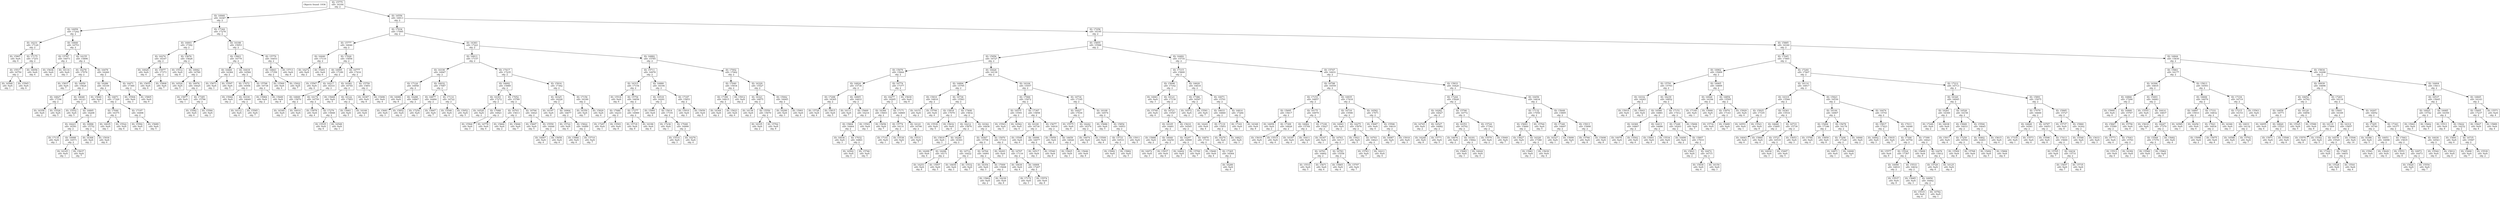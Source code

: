digraph {
rankdir="TB"
node [shape=box]
stats [label="Objects found: 1936"]
15775 [ label = "ID: 15775\n sID: 16164\n obj: 2"]
16940 [ label = "ID: 16940\n sID: 16367\n obj: 2"]
16959 [ label = "ID: 16959\n sID: 17242\n obj: 2"]
16231 [ label = "ID: 16231\n sID: 17129\n obj: 2"]
15907 [ label = "ID: 15907\n sID: NaN\n obj: 6"]
17175 [ label = "ID: 17175\n sID: 17251\n obj: 2"]
15517 [ label = "ID: 15517\n sID: 16750\n obj: 2"]
16568 [ label = "ID: 16568\n sID: NaN\n obj: 1"]
15565 [ label = "ID: 15565\n sID: NaN\n obj: 6"]
16056 [ label = "ID: 16056\n sID: NaN\n obj: 4"]
16840 [ label = "ID: 16840\n sID: 16753\n obj: 2"]
15787 [ label = "ID: 15787\n sID: 16073\n obj: 2"]
15636 [ label = "ID: 15636\n sID: NaN\n obj: 4"]
16116 [ label = "ID: 16116\n sID: NaN\n obj: 3"]
16155 [ label = "ID: 16155\n sID: 15896\n obj: 2"]
16278 [ label = "ID: 16278\n sID: 17076\n obj: 2"]
15837 [ label = "ID: 15837\n sID: NaN\n obj: 7"]
16050 [ label = "ID: 16050\n sID: 15624\n obj: 2"]
16827 [ label = "ID: 16827\n sID: 17194\n obj: 2"]
16358 [ label = "ID: 16358\n sID: NaN\n obj: 2"]
15526 [ label = "ID: 15526\n sID: NaN\n obj: 5"]
16648 [ label = "ID: 16648\n sID: 16123\n obj: 2"]
15552 [ label = "ID: 15552\n sID: NaN\n obj: 5"]
16895 [ label = "ID: 16895\n sID: 16208\n obj: 2"]
16223 [ label = "ID: 16223\n sID: 16391\n obj: 2"]
17135 [ label = "ID: 17135\n sID: NaN\n obj: 1"]
16998 [ label = "ID: 16998\n sID: 16571\n obj: 2"]
16145 [ label = "ID: 16145\n sID: NaN\n obj: 1"]
15637 [ label = "ID: 15637\n sID: NaN\n obj: 7"]
16996 [ label = "ID: 16996\n sID: 15752\n obj: 2"]
16368 [ label = "ID: 16368\n sID: NaN\n obj: 3"]
15930 [ label = "ID: 15930\n sID: NaN\n obj: 6"]
16478 [ label = "ID: 16478\n sID: 16260\n obj: 2"]
16286 [ label = "ID: 16286\n sID: 16339\n obj: 2"]
15840 [ label = "ID: 15840\n sID: NaN\n obj: 5"]
16671 [ label = "ID: 16671\n sID: 17329\n obj: 2"]
17046 [ label = "ID: 17046\n sID: 16375\n obj: 2"]
16035 [ label = "ID: 16035\n sID: NaN\n obj: 1"]
15522 [ label = "ID: 15522\n sID: NaN\n obj: 6"]
17197 [ label = "ID: 17197\n sID: 16498\n obj: 2"]
15592 [ label = "ID: 15592\n sID: NaN\n obj: 4"]
15689 [ label = "ID: 15689\n sID: NaN\n obj: 5"]
16471 [ label = "ID: 16471\n sID: 17360\n obj: 2"]
15504 [ label = "ID: 15504\n sID: NaN\n obj: 3"]
15805 [ label = "ID: 15805\n sID: NaN\n obj: 9"]
17344 [ label = "ID: 17344\n sID: 17278\n obj: 2"]
16003 [ label = "ID: 16003\n sID: 17392\n obj: 2"]
16274 [ label = "ID: 16274\n sID: 16167\n obj: 2"]
16029 [ label = "ID: 16029\n sID: NaN\n obj: 4"]
15977 [ label = "ID: 15977\n sID: 17373\n obj: 2"]
15655 [ label = "ID: 15655\n sID: NaN\n obj: 6"]
15808 [ label = "ID: 15808\n sID: NaN\n obj: 7"]
15676 [ label = "ID: 15676\n sID: 15628\n obj: 2"]
15512 [ label = "ID: 15512\n sID: NaN\n obj: 8"]
16942 [ label = "ID: 16942\n sID: 16760\n obj: 2"]
16524 [ label = "ID: 16524\n sID: NaN\n obj: 5"]
16976 [ label = "ID: 16976\n sID: 16025\n obj: 2"]
15877 [ label = "ID: 15877\n sID: NaN\n obj: 1"]
17385 [ label = "ID: 17385\n sID: 15796\n obj: 2"]
15582 [ label = "ID: 15582\n sID: NaN\n obj: 6"]
15584 [ label = "ID: 15584\n sID: NaN\n obj: 3"]
16188 [ label = "ID: 16188\n sID: 15953\n obj: 2"]
15803 [ label = "ID: 15803\n sID: 16779\n obj: 2"]
16460 [ label = "ID: 16460\n sID: 16384\n obj: 2"]
15673 [ label = "ID: 15673\n sID: NaN\n obj: 3"]
15597 [ label = "ID: 15597\n sID: NaN\n obj: 5"]
16418 [ label = "ID: 16418\n sID: 16584\n obj: 2"]
17072 [ label = "ID: 17072\n sID: 16594\n obj: 2"]
15944 [ label = "ID: 15944\n sID: NaN\n obj: 2"]
16330 [ label = "ID: 16330\n sID: 16649\n obj: 2"]
16112 [ label = "ID: 16112\n sID: NaN\n obj: 4"]
15585 [ label = "ID: 15585\n sID: NaN\n obj: 7"]
15798 [ label = "ID: 15798\n sID: 16738\n obj: 2"]
15984 [ label = "ID: 15984\n sID: NaN\n obj: 2"]
15649 [ label = "ID: 15649\n sID: NaN\n obj: 8"]
15779 [ label = "ID: 15779\n sID: 16453\n obj: 2"]
16843 [ label = "ID: 16843\n sID: 17358\n obj: 2"]
15569 [ label = "ID: 15569\n sID: NaN\n obj: 4"]
15922 [ label = "ID: 15922\n sID: NaN\n obj: 7"]
15713 [ label = "ID: 15713\n sID: NaN\n obj: 8"]
16556 [ label = "ID: 16556\n sID: 16913\n obj: 2"]
17034 [ label = "ID: 17034\n sID: 17095\n obj: 2"]
15777 [ label = "ID: 15777\n sID: 16046\n obj: 2"]
16440 [ label = "ID: 16440\n sID: 17110\n obj: 2"]
16272 [ label = "ID: 16272\n sID: NaN\n obj: 2"]
15491 [ label = "ID: 15491\n sID: NaN\n obj: 6"]
17026 [ label = "ID: 17026\n sID: 15856\n obj: 2"]
16995 [ label = "ID: 16995\n sID: 17189\n obj: 2"]
15567 [ label = "ID: 15567\n sID: NaN\n obj: 4"]
16217 [ label = "ID: 16217\n sID: 16333\n obj: 2"]
16849 [ label = "ID: 16849\n sID: 15870\n obj: 2"]
16349 [ label = "ID: 16349\n sID: NaN\n obj: 3"]
16014 [ label = "ID: 16014\n sID: NaN\n obj: 6"]
16174 [ label = "ID: 16174\n sID: 16759\n obj: 2"]
15878 [ label = "ID: 15878\n sID: NaN\n obj: 4"]
17279 [ label = "ID: 17279\n sID: 15848\n obj: 2"]
15535 [ label = "ID: 15535\n sID: NaN\n obj: 6"]
16548 [ label = "ID: 16548\n sID: NaN\n obj: 1"]
16777 [ label = "ID: 16777\n sID: 17416\n obj: 2"]
16382 [ label = "ID: 16382\n sID: 16744\n obj: 2"]
15668 [ label = "ID: 15668\n sID: NaN\n obj: 5"]
16122 [ label = "ID: 16122\n sID: 17403\n obj: 2"]
15661 [ label = "ID: 15661\n sID: NaN\n obj: 5"]
16166 [ label = "ID: 16166\n sID: NaN\n obj: 3"]
15759 [ label = "ID: 15759\n sID: 15851\n obj: 2"]
16387 [ label = "ID: 16387\n sID: NaN\n obj: 8"]
15496 [ label = "ID: 15496\n sID: NaN\n obj: 4"]
16383 [ label = "ID: 16383\n sID: 17221\n obj: 2"]
16813 [ label = "ID: 16813\n sID: 17157\n obj: 2"]
16338 [ label = "ID: 16338\n sID: 16947\n obj: 2"]
17124 [ label = "ID: 17124\n sID: 16958\n obj: 2"]
16080 [ label = "ID: 16080\n sID: NaN\n obj: 8"]
16288 [ label = "ID: 16288\n sID: 16867\n obj: 2"]
15681 [ label = "ID: 15681\n sID: NaN\n obj: 3"]
15852 [ label = "ID: 15852\n sID: NaN\n obj: 4"]
16032 [ label = "ID: 16032\n sID: 17087\n obj: 2"]
16877 [ label = "ID: 16877\n sID: 16484\n obj: 2"]
17254 [ label = "ID: 17254\n sID: NaN\n obj: 1"]
15667 [ label = "ID: 15667\n sID: NaN\n obj: 7"]
17114 [ label = "ID: 17114\n sID: 16722\n obj: 2"]
15546 [ label = "ID: 15546\n sID: NaN\n obj: 6"]
15952 [ label = "ID: 15952\n sID: NaN\n obj: 5"]
17417 [ label = "ID: 17417\n sID: 17235\n obj: 2"]
16692 [ label = "ID: 16692\n sID: 15989\n obj: 2"]
16183 [ label = "ID: 16183\n sID: 17272\n obj: 2"]
16528 [ label = "ID: 16528\n sID: NaN\n obj: 2"]
17088 [ label = "ID: 17088\n sID: 16921\n obj: 2"]
15564 [ label = "ID: 15564\n sID: NaN\n obj: 3"]
16778 [ label = "ID: 16778\n sID: NaN\n obj: 4"]
17052 [ label = "ID: 17052\n sID: 15789\n obj: 2"]
16703 [ label = "ID: 16703\n sID: 15613\n obj: 2"]
15664 [ label = "ID: 15664\n sID: NaN\n obj: 2"]
15846 [ label = "ID: 15846\n sID: NaN\n obj: 7"]
16794 [ label = "ID: 16794\n sID: 16021\n obj: 2"]
15607 [ label = "ID: 15607\n sID: NaN\n obj: 5"]
15559 [ label = "ID: 15559\n sID: 16448\n obj: 2"]
16007 [ label = "ID: 16007\n sID: NaN\n obj: 4"]
15658 [ label = "ID: 15658\n sID: NaN\n obj: 6"]
15916 [ label = "ID: 15916\n sID: 17362\n obj: 2"]
16325 [ label = "ID: 16325\n sID: 16228\n obj: 2"]
16197 [ label = "ID: 16197\n sID: NaN\n obj: 8"]
16904 [ label = "ID: 16904\n sID: 16677\n obj: 2"]
15722 [ label = "ID: 15722\n sID: NaN\n obj: 4"]
15822 [ label = "ID: 15822\n sID: 16489\n obj: 2"]
15966 [ label = "ID: 15966\n sID: NaN\n obj: 6"]
15710 [ label = "ID: 15710\n sID: NaN\n obj: 7"]
17156 [ label = "ID: 17156\n sID: 16189\n obj: 2"]
16350 [ label = "ID: 16350\n sID: NaN\n obj: 7"]
15829 [ label = "ID: 15829\n sID: NaN\n obj: 4"]
16882 [ label = "ID: 16882\n sID: 15785\n obj: 2"]
15711 [ label = "ID: 15711\n sID: 16978\n obj: 2"]
16315 [ label = "ID: 16315\n sID: 17154\n obj: 2"]
15518 [ label = "ID: 15518\n sID: NaN\n obj: 6"]
15754 [ label = "ID: 15754\n sID: 16656\n obj: 2"]
17080 [ label = "ID: 17080\n sID: 16233\n obj: 2"]
17297 [ label = "ID: 17297\n sID: NaN\n obj: 1"]
15593 [ label = "ID: 15593\n sID: NaN\n obj: 8"]
17277 [ label = "ID: 17277\n sID: 16989\n obj: 2"]
15718 [ label = "ID: 15718\n sID: NaN\n obj: 8"]
16196 [ label = "ID: 16196\n sID: NaN\n obj: 4"]
16880 [ label = "ID: 16880\n sID: 16194\n obj: 2"]
16518 [ label = "ID: 16518\n sID: 16291\n obj: 2"]
15991 [ label = "ID: 15991\n sID: NaN\n obj: 6"]
15614 [ label = "ID: 15614\n sID: 17191\n obj: 2"]
17236 [ label = "ID: 17236\n sID: NaN\n obj: 1"]
17048 [ label = "ID: 17048\n sID: 16999\n obj: 2"]
15514 [ label = "ID: 15514\n sID: NaN\n obj: 3"]
16276 [ label = "ID: 16276\n sID: NaN\n obj: 4"]
17187 [ label = "ID: 17187\n sID: 15853\n obj: 2"]
15910 [ label = "ID: 15910\n sID: NaN\n obj: 3"]
15650 [ label = "ID: 15650\n sID: NaN\n obj: 5"]
17002 [ label = "ID: 17002\n sID: 17062\n obj: 2"]
17040 [ label = "ID: 17040\n sID: 15934\n obj: 2"]
17390 [ label = "ID: 17390\n sID: 16815\n obj: 2"]
16344 [ label = "ID: 16344\n sID: NaN\n obj: 2"]
15623 [ label = "ID: 15623\n sID: NaN\n obj: 6"]
15912 [ label = "ID: 15912\n sID: NaN\n obj: 2"]
16329 [ label = "ID: 16329\n sID: 15527\n obj: 2"]
16321 [ label = "ID: 16321\n sID: 16875\n obj: 2"]
16136 [ label = "ID: 16136\n sID: NaN\n obj: 2"]
15550 [ label = "ID: 15550\n sID: 15670\n obj: 2"]
16335 [ label = "ID: 16335\n sID: NaN\n obj: 2"]
15762 [ label = "ID: 15762\n sID: NaN\n obj: 8"]
15942 [ label = "ID: 15942\n sID: 16945\n obj: 2"]
16290 [ label = "ID: 16290\n sID: NaN\n obj: 3"]
15901 [ label = "ID: 15901\n sID: NaN\n obj: 4"]
17258 [ label = "ID: 17258\n sID: 16195\n obj: 2"]
15855 [ label = "ID: 15855\n sID: 15588\n obj: 2"]
15956 [ label = "ID: 15956\n sID: 16727\n obj: 2"]
15679 [ label = "ID: 15679\n sID: 15844\n obj: 2"]
16824 [ label = "ID: 16824\n sID: 15738\n obj: 2"]
17298 [ label = "ID: 17298\n sID: 16305\n obj: 2"]
15726 [ label = "ID: 15726\n sID: NaN\n obj: 4"]
15815 [ label = "ID: 15815\n sID: NaN\n obj: 5"]
16905 [ label = "ID: 16905\n sID: 16833\n obj: 2"]
16111 [ label = "ID: 16111\n sID: NaN\n obj: 7"]
15669 [ label = "ID: 15669\n sID: 16216\n obj: 2"]
15804 [ label = "ID: 15804\n sID: 16464\n obj: 2"]
16036 [ label = "ID: 16036\n sID: NaN\n obj: 3"]
17032 [ label = "ID: 17032\n sID: 16801\n obj: 2"]
16502 [ label = "ID: 16502\n sID: NaN\n obj: 4"]
15746 [ label = "ID: 15746\n sID: NaN\n obj: 5"]
16774 [ label = "ID: 16774\n sID: 17377\n obj: 2"]
16277 [ label = "ID: 16277\n sID: 16205\n obj: 2"]
16366 [ label = "ID: 16366\n sID: 15603\n obj: 2"]
15501 [ label = "ID: 15501\n sID: NaN\n obj: 1"]
15656 [ label = "ID: 15656\n sID: NaN\n obj: 7"]
17171 [ label = "ID: 17171\n sID: 16869\n obj: 2"]
15774 [ label = "ID: 15774\n sID: 16131\n obj: 2"]
17141 [ label = "ID: 17141\n sID: NaN\n obj: 1"]
15538 [ label = "ID: 15538\n sID: NaN\n obj: 7"]
16141 [ label = "ID: 16141\n sID: 16706\n obj: 2"]
15531 [ label = "ID: 15531\n sID: NaN\n obj: 7"]
15630 [ label = "ID: 15630\n sID: NaN\n obj: 8"]
16426 [ label = "ID: 16426\n sID: 16139\n obj: 2"]
16894 [ label = "ID: 16894\n sID: 15795\n obj: 2"]
15810 [ label = "ID: 15810\n sID: 16818\n obj: 2"]
16151 [ label = "ID: 16151\n sID: NaN\n obj: 2"]
15706 [ label = "ID: 15706\n sID: NaN\n obj: 6"]
16736 [ label = "ID: 16736\n sID: 15583\n obj: 2"]
15818 [ label = "ID: 15818\n sID: 17070\n obj: 2"]
15530 [ label = "ID: 15530\n sID: NaN\n obj: 5"]
15632 [ label = "ID: 15632\n sID: NaN\n obj: 6"]
17408 [ label = "ID: 17408\n sID: 15832\n obj: 2"]
16212 [ label = "ID: 16212\n sID: 15876\n obj: 2"]
15819 [ label = "ID: 15819\n sID: NaN\n obj: 3"]
16240 [ label = "ID: 16240\n sID: 16303\n obj: 2"]
16299 [ label = "ID: 16299\n sID: NaN\n obj: 4"]
16296 [ label = "ID: 16296\n sID: 16171\n obj: 2"]
16253 [ label = "ID: 16253\n sID: NaN\n obj: 8"]
15957 [ label = "ID: 15957\n sID: NaN\n obj: 5"]
16342 [ label = "ID: 16342\n sID: 16936\n obj: 2"]
16567 [ label = "ID: 16567\n sID: 15758\n obj: 2"]
16712 [ label = "ID: 16712\n sID: 16422\n obj: 2"]
16650 [ label = "ID: 16650\n sID: NaN\n obj: 3"]
15532 [ label = "ID: 15532\n sID: NaN\n obj: 7"]
16764 [ label = "ID: 16764\n sID: 16991\n obj: 2"]
16354 [ label = "ID: 16354\n sID: NaN\n obj: 3"]
17009 [ label = "ID: 17009\n sID: 15608\n obj: 2"]
15802 [ label = "ID: 15802\n sID: NaN\n obj: 2"]
16230 [ label = "ID: 16230\n sID: NaN\n obj: 8"]
15970 [ label = "ID: 15970\n sID: 17310\n obj: 2"]
16293 [ label = "ID: 16293\n sID: NaN\n obj: 3"]
16707 [ label = "ID: 16707\n sID: 17116\n obj: 2"]
16630 [ label = "ID: 16630\n sID: NaN\n obj: 4"]
16908 [ label = "ID: 16908\n sID: 17207\n obj: 2"]
17172 [ label = "ID: 17172\n sID: NaN\n obj: 3"]
15574 [ label = "ID: 15574\n sID: NaN\n obj: 8"]
16104 [ label = "ID: 16104\n sID: 15557\n obj: 2"]
17066 [ label = "ID: 17066\n sID: 15972\n obj: 2"]
16575 [ label = "ID: 16575\n sID: 15591\n obj: 2"]
15503 [ label = "ID: 15503\n sID: NaN\n obj: 5"]
16562 [ label = "ID: 16562\n sID: NaN\n obj: 4"]
17387 [ label = "ID: 17387\n sID: 15858\n obj: 2"]
16100 [ label = "ID: 16100\n sID: 16730\n obj: 2"]
15549 [ label = "ID: 15549\n sID: NaN\n obj: 6"]
16099 [ label = "ID: 16099\n sID: 16077\n obj: 2"]
16517 [ label = "ID: 16517\n sID: NaN\n obj: 3"]
15540 [ label = "ID: 15540\n sID: NaN\n obj: 8"]
15677 [ label = "ID: 15677\n sID: 16918\n obj: 2"]
15950 [ label = "ID: 15950\n sID: NaN\n obj: 2"]
16659 [ label = "ID: 16659\n sID: 16026\n obj: 2"]
15825 [ label = "ID: 15825\n sID: NaN\n obj: 1"]
15646 [ label = "ID: 15646\n sID: NaN\n obj: 8"]
16734 [ label = "ID: 16734\n sID: 17195\n obj: 2"]
16427 [ label = "ID: 16427\n sID: 17030\n obj: 2"]
15575 [ label = "ID: 15575\n sID: NaN\n obj: 8"]
16242 [ label = "ID: 16242\n sID: 16374\n obj: 2"]
16674 [ label = "ID: 16674\n sID: NaN\n obj: 5"]
15500 [ label = "ID: 15500\n sID: NaN\n obj: 4"]
16108 [ label = "ID: 16108\n sID: 16574\n obj: 2"]
15686 [ label = "ID: 15686\n sID: NaN\n obj: 5"]
15854 [ label = "ID: 15854\n sID: 16953\n obj: 2"]
15733 [ label = "ID: 15733\n sID: 16533\n obj: 2"]
15992 [ label = "ID: 15992\n sID: NaN\n obj: 3"]
15882 [ label = "ID: 15882\n sID: NaN\n obj: 5"]
15911 [ label = "ID: 15911\n sID: NaN\n obj: 5"]
16482 [ label = "ID: 16482\n sID: 15716\n obj: 2"]
17315 [ label = "ID: 17315\n sID: 15809\n obj: 2"]
15698 [ label = "ID: 15698\n sID: 17162\n obj: 2"]
16061 [ label = "ID: 16061\n sID: NaN\n obj: 3"]
16121 [ label = "ID: 16121\n sID: 17139\n obj: 2"]
15740 [ label = "ID: 15740\n sID: NaN\n obj: 6"]
16721 [ label = "ID: 16721\n sID: 15547\n obj: 2"]
16105 [ label = "ID: 16105\n sID: 16481\n obj: 2"]
15886 [ label = "ID: 15886\n sID: NaN\n obj: 2"]
16040 [ label = "ID: 16040\n sID: 16250\n obj: 2"]
16072 [ label = "ID: 16072\n sID: NaN\n obj: 3"]
15937 [ label = "ID: 15937\n sID: NaN\n obj: 6"]
15610 [ label = "ID: 15610\n sID: 16505\n obj: 2"]
16297 [ label = "ID: 16297\n sID: 16909\n obj: 2"]
16402 [ label = "ID: 16402\n sID: NaN\n obj: 5"]
15700 [ label = "ID: 15700\n sID: NaN\n obj: 7"]
16870 [ label = "ID: 16870\n sID: 17101\n obj: 2"]
15640 [ label = "ID: 15640\n sID: NaN\n obj: 4"]
17365 [ label = "ID: 17365\n sID: 16564\n obj: 2"]
16280 [ label = "ID: 16280\n sID: NaN\n obj: 8"]
16620 [ label = "ID: 16620\n sID: 16618\n obj: 2"]
17386 [ label = "ID: 17386\n sID: 16597\n obj: 2"]
16572 [ label = "ID: 16572\n sID: NaN\n obj: 2"]
15581 [ label = "ID: 15581\n sID: NaN\n obj: 7"]
16071 [ label = "ID: 16071\n sID: 15701\n obj: 2"]
16633 [ label = "ID: 16633\n sID: 16660\n obj: 2"]
16241 [ label = "ID: 16241\n sID: NaN\n obj: 4"]
17119 [ label = "ID: 17119\n sID: 15951\n obj: 2"]
16270 [ label = "ID: 16270\n sID: NaN\n obj: 4"]
16823 [ label = "ID: 16823\n sID: NaN\n obj: 3"]
16814 [ label = "ID: 16814\n sID: 17284\n obj: 2"]
17161 [ label = "ID: 17161\n sID: NaN\n obj: 1"]
16348 [ label = "ID: 16348\n sID: NaN\n obj: 8"]
15747 [ label = "ID: 15747\n sID: 16931\n obj: 2"]
16798 [ label = "ID: 16798\n sID: 16559\n obj: 2"]
17153 [ label = "ID: 17153\n sID: 16857\n obj: 2"]
15695 [ label = "ID: 15695\n sID: 15617\n obj: 2"]
16059 [ label = "ID: 16059\n sID: NaN\n obj: 2"]
17309 [ label = "ID: 17309\n sID: 16828\n obj: 2"]
15619 [ label = "ID: 15619\n sID: NaN\n obj: 4"]
15515 [ label = "ID: 15515\n sID: NaN\n obj: 4"]
16175 [ label = "ID: 16175\n sID: 16979\n obj: 2"]
16062 [ label = "ID: 16062\n sID: 15744\n obj: 2"]
16187 [ label = "ID: 16187\n sID: NaN\n obj: 4"]
16411 [ label = "ID: 16411\n sID: NaN\n obj: 3"]
17100 [ label = "ID: 17100\n sID: 15927\n obj: 2"]
16347 [ label = "ID: 16347\n sID: NaN\n obj: 1"]
16763 [ label = "ID: 16763\n sID: 16117\n obj: 2"]
16761 [ label = "ID: 16761\n sID: 16802\n obj: 2"]
15510 [ label = "ID: 15510\n sID: NaN\n obj: 5"]
15671 [ label = "ID: 15671\n sID: NaN\n obj: 4"]
16783 [ label = "ID: 16783\n sID: 15558\n obj: 2"]
15865 [ label = "ID: 15865\n sID: NaN\n obj: 4"]
15797 [ label = "ID: 15797\n sID: NaN\n obj: 7"]
16935 [ label = "ID: 16935\n sID: 17418\n obj: 2"]
16716 [ label = "ID: 16716\n sID: 15590\n obj: 2"]
16941 [ label = "ID: 16941\n sID: NaN\n obj: 2"]
16275 [ label = "ID: 16275\n sID: 15976\n obj: 2"]
15921 [ label = "ID: 15921\n sID: NaN\n obj: 5"]
16793 [ label = "ID: 16793\n sID: 16623\n obj: 2"]
15763 [ label = "ID: 15763\n sID: NaN\n obj: 7"]
16211 [ label = "ID: 16211\n sID: NaN\n obj: 4"]
16582 [ label = "ID: 16582\n sID: 17071\n obj: 2"]
15687 [ label = "ID: 15687\n sID: NaN\n obj: 4"]
15596 [ label = "ID: 15596\n sID: 16619\n obj: 2"]
16087 [ label = "ID: 16087\n sID: NaN\n obj: 7"]
15918 [ label = "ID: 15918\n sID: NaN\n obj: 3"]
15833 [ label = "ID: 15833\n sID: 16420\n obj: 2"]
17244 [ label = "ID: 17244\n sID: 15928\n obj: 2"]
16282 [ label = "ID: 16282\n sID: 16027\n obj: 2"]
16745 [ label = "ID: 16745\n sID: NaN\n obj: 2"]
16527 [ label = "ID: 16527\n sID: 16682\n obj: 2"]
16248 [ label = "ID: 16248\n sID: NaN\n obj: 8"]
15771 [ label = "ID: 15771\n sID: NaN\n obj: 5"]
15790 [ label = "ID: 15790\n sID: 16772\n obj: 2"]
16353 [ label = "ID: 16353\n sID: 16702\n obj: 2"]
16676 [ label = "ID: 16676\n sID: NaN\n obj: 2"]
16181 [ label = "ID: 16181\n sID: 15842\n obj: 2"]
15683 [ label = "ID: 15683\n sID: NaN\n obj: 3"]
16024 [ label = "ID: 16024\n sID: NaN\n obj: 4"]
15724 [ label = "ID: 15724\n sID: 17342\n obj: 2"]
15579 [ label = "ID: 15579\n sID: NaN\n obj: 2"]
15949 [ label = "ID: 15949\n sID: NaN\n obj: 7"]
16456 [ label = "ID: 16456\n sID: 16634\n obj: 2"]
17132 [ label = "ID: 17132\n sID: 17050\n obj: 2"]
15693 [ label = "ID: 15693\n sID: 15660\n obj: 2"]
15627 [ label = "ID: 15627\n sID: NaN\n obj: 1"]
16328 [ label = "ID: 16328\n sID: 17380\n obj: 2"]
15961 [ label = "ID: 15961\n sID: NaN\n obj: 3"]
15639 [ label = "ID: 15639\n sID: NaN\n obj: 4"]
15764 [ label = "ID: 15764\n sID: NaN\n obj: 5"]
15648 [ label = "ID: 15648\n sID: 15895\n obj: 2"]
17340 [ label = "ID: 17340\n sID: 16697\n obj: 2"]
16327 [ label = "ID: 16327\n sID: NaN\n obj: 1"]
15699 [ label = "ID: 15699\n sID: NaN\n obj: 7"]
15913 [ label = "ID: 15913\n sID: 15908\n obj: 2"]
15766 [ label = "ID: 15766\n sID: NaN\n obj: 8"]
15498 [ label = "ID: 15498\n sID: NaN\n obj: 8"]
15885 [ label = "ID: 15885\n sID: 16160\n obj: 2"]
17045 [ label = "ID: 17045\n sID: 17065\n obj: 2"]
16962 [ label = "ID: 16962\n sID: 15909\n obj: 2"]
15791 [ label = "ID: 15791\n sID: 15793\n obj: 2"]
16332 [ label = "ID: 16332\n sID: 16243\n obj: 2"]
15919 [ label = "ID: 15919\n sID: NaN\n obj: 4"]
15643 [ label = "ID: 15643\n sID: NaN\n obj: 5"]
16239 [ label = "ID: 16239\n sID: 16852\n obj: 2"]
16580 [ label = "ID: 16580\n sID: 16881\n obj: 2"]
16369 [ label = "ID: 16369\n sID: 16807\n obj: 2"]
16078 [ label = "ID: 16078\n sID: NaN\n obj: 1"]
15502 [ label = "ID: 15502\n sID: NaN\n obj: 6"]
16413 [ label = "ID: 16413\n sID: 16686\n obj: 2"]
15601 [ label = "ID: 15601\n sID: NaN\n obj: 8"]
15534 [ label = "ID: 15534\n sID: NaN\n obj: 6"]
17151 [ label = "ID: 17151\n sID: 17412\n obj: 2"]
17248 [ label = "ID: 17248\n sID: 16203\n obj: 2"]
16490 [ label = "ID: 16490\n sID: NaN\n obj: 2"]
15807 [ label = "ID: 15807\n sID: 17033\n obj: 2"]
15821 [ label = "ID: 15821\n sID: NaN\n obj: 2"]
16472 [ label = "ID: 16472\n sID: 16715\n obj: 2"]
15839 [ label = "ID: 15839\n sID: NaN\n obj: 4"]
16150 [ label = "ID: 16150\n sID: NaN\n obj: 3"]
15606 [ label = "ID: 15606\n sID: NaN\n obj: 7"]
16065 [ label = "ID: 16065\n sID: 16809\n obj: 2"]
16926 [ label = "ID: 16926\n sID: 16184\n obj: 2"]
17149 [ label = "ID: 17149\n sID: NaN\n obj: 1"]
15666 [ label = "ID: 15666\n sID: NaN\n obj: 7"]
16854 [ label = "ID: 16854\n sID: 15595\n obj: 2"]
15974 [ label = "ID: 15974\n sID: 17143\n obj: 2"]
15732 [ label = "ID: 15732\n sID: NaN\n obj: 4"]
15489 [ label = "ID: 15489\n sID: NaN\n obj: 7"]
15929 [ label = "ID: 15929\n sID: NaN\n obj: 6"]
17240 [ label = "ID: 17240\n sID: 17407\n obj: 2"]
16114 [ label = "ID: 16114\n sID: 16917\n obj: 2"]
16319 [ label = "ID: 16319\n sID: 15566\n obj: 2"]
15925 [ label = "ID: 15925\n sID: 17105\n obj: 2"]
16551 [ label = "ID: 16551\n sID: NaN\n obj: 1"]
15521 [ label = "ID: 15521\n sID: NaN\n obj: 8"]
16361 [ label = "ID: 16361\n sID: 15516\n obj: 2"]
16640 [ label = "ID: 16640\n sID: 15495\n obj: 2"]
16043 [ label = "ID: 16043\n sID: NaN\n obj: 6"]
15860 [ label = "ID: 15860\n sID: NaN\n obj: 4"]
16733 [ label = "ID: 16733\n sID: 15739\n obj: 2"]
15721 [ label = "ID: 15721\n sID: 16519\n obj: 2"]
16034 [ label = "ID: 16034\n sID: NaN\n obj: 3"]
15497 [ label = "ID: 15497\n sID: NaN\n obj: 5"]
15653 [ label = "ID: 15653\n sID: NaN\n obj: 3"]
15923 [ label = "ID: 15923\n sID: 16530\n obj: 2"]
16144 [ label = "ID: 16144\n sID: 16907\n obj: 2"]
15494 [ label = "ID: 15494\n sID: 17186\n obj: 2"]
15784 [ label = "ID: 15784\n sID: NaN\n obj: 4"]
15859 [ label = "ID: 15859\n sID: NaN\n obj: 8"]
15678 [ label = "ID: 15678\n sID: 16178\n obj: 2"]
17206 [ label = "ID: 17206\n sID: 17328\n obj: 2"]
16871 [ label = "ID: 16871\n sID: NaN\n obj: 1"]
16008 [ label = "ID: 16008\n sID: NaN\n obj: 7"]
16946 [ label = "ID: 16946\n sID: NaN\n obj: 2"]
16474 [ label = "ID: 16474\n sID: 15741\n obj: 2"]
15817 [ label = "ID: 15817\n sID: 17423\n obj: 2"]
16002 [ label = "ID: 16002\n sID: NaN\n obj: 3"]
15935 [ label = "ID: 15935\n sID: NaN\n obj: 7"]
17011 [ label = "ID: 17011\n sID: 16048\n obj: 2"]
17306 [ label = "ID: 17306\n sID: 16754\n obj: 2"]
15577 [ label = "ID: 15577\n sID: NaN\n obj: 8"]
15524 [ label = "ID: 15524\n sID: 17367\n obj: 2"]
16090 [ label = "ID: 16090\n sID: 16810\n obj: 2"]
15537 [ label = "ID: 15537\n sID: NaN\n obj: 8"]
15533 [ label = "ID: 15533\n sID: 16632\n obj: 2"]
15685 [ label = "ID: 15685\n sID: NaN\n obj: 3"]
16950 [ label = "ID: 16950\n sID: 16442\n obj: 2"]
15519 [ label = "ID: 15519\n sID: NaN\n obj: 6"]
16782 [ label = "ID: 16782\n sID: NaN\n obj: 1"]
17399 [ label = "ID: 17399\n sID: 16023\n obj: 2"]
15609 [ label = "ID: 15609\n sID: NaN\n obj: 8"]
16476 [ label = "ID: 16476\n sID: 15612\n obj: 2"]
15729 [ label = "ID: 15729\n sID: NaN\n obj: 6"]
16125 [ label = "ID: 16125\n sID: NaN\n obj: 4"]
17212 [ label = "ID: 17212\n sID: 16713\n obj: 2"]
16320 [ label = "ID: 16320\n sID: 16045\n obj: 2"]
16261 [ label = "ID: 16261\n sID: 16300\n obj: 2"]
17249 [ label = "ID: 17249\n sID: NaN\n obj: 2"]
16038 [ label = "ID: 16038\n sID: NaN\n obj: 6"]
16526 [ label = "ID: 16526\n sID: 16158\n obj: 2"]
15849 [ label = "ID: 15849\n sID: 16033\n obj: 2"]
15917 [ label = "ID: 15917\n sID: NaN\n obj: 4"]
17259 [ label = "ID: 17259\n sID: 16554\n obj: 2"]
15509 [ label = "ID: 15509\n sID: NaN\n obj: 8"]
15768 [ label = "ID: 15768\n sID: NaN\n obj: 3"]
15594 [ label = "ID: 15594\n sID: 16645\n obj: 2"]
16462 [ label = "ID: 16462\n sID: 16403\n obj: 2"]
15492 [ label = "ID: 15492\n sID: NaN\n obj: 5"]
15806 [ label = "ID: 15806\n sID: NaN\n obj: 6"]
15615 [ label = "ID: 15615\n sID: NaN\n obj: 4"]
15891 [ label = "ID: 15891\n sID: 15975\n obj: 2"]
17079 [ label = "ID: 17079\n sID: 16600\n obj: 2"]
16848 [ label = "ID: 16848\n sID: 16561\n obj: 2"]
17335 [ label = "ID: 17335\n sID: NaN\n obj: 1"]
15573 [ label = "ID: 15573\n sID: NaN\n obj: 6"]
16787 [ label = "ID: 16787\n sID: 16053\n obj: 2"]
15598 [ label = "ID: 15598\n sID: NaN\n obj: 8"]
17413 [ label = "ID: 17413\n sID: 15600\n obj: 2"]
15705 [ label = "ID: 15705\n sID: NaN\n obj: 7"]
16434 [ label = "ID: 16434\n sID: 15731\n obj: 2"]
15657 [ label = "ID: 15657\n sID: NaN\n obj: 7"]
15735 [ label = "ID: 15735\n sID: NaN\n obj: 8"]
15995 [ label = "ID: 15995\n sID: 15727\n obj: 2"]
15737 [ label = "ID: 15737\n sID: NaN\n obj: 8"]
15960 [ label = "ID: 15960\n sID: 16302\n obj: 2"]
15548 [ label = "ID: 15548\n sID: NaN\n obj: 5"]
15633 [ label = "ID: 15633\n sID: NaN\n obj: 3"]
16844 [ label = "ID: 16844\n sID: 15830\n obj: 2"]
15861 [ label = "ID: 15861\n sID: 16177\n obj: 2"]
16394 [ label = "ID: 16394\n sID: 16835\n obj: 2"]
16866 [ label = "ID: 16866\n sID: 17290\n obj: 2"]
15900 [ label = "ID: 15900\n sID: NaN\n obj: 6"]
16968 [ label = "ID: 16968\n sID: 15767\n obj: 2"]
15847 [ label = "ID: 15847\n sID: 15589\n obj: 2"]
15773 [ label = "ID: 15773\n sID: NaN\n obj: 4"]
17043 [ label = "ID: 17043\n sID: 15761\n obj: 2"]
15513 [ label = "ID: 15513\n sID: NaN\n obj: 6"]
16392 [ label = "ID: 16392\n sID: NaN\n obj: 1"]
15756 [ label = "ID: 15756\n sID: NaN\n obj: 8"]
15493 [ label = "ID: 15493\n sID: 16083\n obj: 2"]
15555 [ label = "ID: 15555\n sID: NaN\n obj: 4"]
16414 [ label = "ID: 16414\n sID: 16837\n obj: 2"]
15618 [ label = "ID: 15618\n sID: NaN\n obj: 7"]
16247 [ label = "ID: 16247\n sID: 17370\n obj: 2"]
15568 [ label = "ID: 15568\n sID: 17376\n obj: 2"]
15560 [ label = "ID: 15560\n sID: NaN\n obj: 1"]
15962 [ label = "ID: 15962\n sID: NaN\n obj: 7"]
15682 [ label = "ID: 15682\n sID: NaN\n obj: 4"]
15813 [ label = "ID: 15813\n sID: 16593\n obj: 2"]
16606 [ label = "ID: 16606\n sID: 16079\n obj: 2"]
16897 [ label = "ID: 16897\n sID: 15933\n obj: 2"]
16585 [ label = "ID: 16585\n sID: NaN\n obj: 1"]
16256 [ label = "ID: 16256\n sID: NaN\n obj: 6"]
17331 [ label = "ID: 17331\n sID: 16832\n obj: 2"]
17021 [ label = "ID: 17021\n sID: 16934\n obj: 2"]
15996 [ label = "ID: 15996\n sID: NaN\n obj: 2"]
15675 [ label = "ID: 15675\n sID: NaN\n obj: 8"]
16346 [ label = "ID: 16346\n sID: NaN\n obj: 3"]
17334 [ label = "ID: 17334\n sID: 16719\n obj: 2"]
17215 [ label = "ID: 17215\n sID: 16153\n obj: 2"]
16031 [ label = "ID: 16031\n sID: 16132\n obj: 2"]
16588 [ label = "ID: 16588\n sID: NaN\n obj: 1"]
15702 [ label = "ID: 15702\n sID: NaN\n obj: 7"]
15563 [ label = "ID: 15563\n sID: NaN\n obj: 6"]
15834 [ label = "ID: 15834\n sID: 16298\n obj: 2"]
16939 [ label = "ID: 16939\n sID: 16696\n obj: 2"]
16652 [ label = "ID: 16652\n sID: 16762\n obj: 2"]
16858 [ label = "ID: 16858\n sID: 16771\n obj: 2"]
16055 [ label = "ID: 16055\n sID: NaN\n obj: 4"]
16820 [ label = "ID: 16820\n sID: 15523\n obj: 2"]
15971 [ label = "ID: 15971\n sID: NaN\n obj: 4"]
15508 [ label = "ID: 15508\n sID: NaN\n obj: 6"]
16120 [ label = "ID: 16120\n sID: 16856\n obj: 2"]
15525 [ label = "ID: 15525\n sID: NaN\n obj: 5"]
15580 [ label = "ID: 15580\n sID: NaN\n obj: 8"]
17263 [ label = "ID: 17263\n sID: 16118\n obj: 2"]
15641 [ label = "ID: 15641\n sID: 16169\n obj: 2"]
16119 [ label = "ID: 16119\n sID: 17409\n obj: 2"]
15570 [ label = "ID: 15570\n sID: NaN\n obj: 8"]
15542 [ label = "ID: 15542\n sID: NaN\n obj: 5"]
16314 [ label = "ID: 16314\n sID: 15857\n obj: 2"]
16578 [ label = "ID: 16578\n sID: 15529\n obj: 2"]
17322 [ label = "ID: 17322\n sID: NaN\n obj: 1"]
17405 [ label = "ID: 17405\n sID: 16651\n obj: 2"]
15528 [ label = "ID: 15528\n sID: NaN\n obj: 5"]
15541 [ label = "ID: 15541\n sID: NaN\n obj: 4"]
15506 [ label = "ID: 15506\n sID: NaN\n obj: 14"]
16207 [ label = "ID: 16207\n sID: 16052\n obj: 2"]
17205 [ label = "ID: 17205\n sID: 16740\n obj: 2"]
16386 [ label = "ID: 16386\n sID: NaN\n obj: 5"]
16051 [ label = "ID: 16051\n sID: 16098\n obj: 2"]
15561 [ label = "ID: 15561\n sID: NaN\n obj: 4"]
15629 [ label = "ID: 15629\n sID: NaN\n obj: 4"]
17343 [ label = "ID: 17343\n sID: 16377\n obj: 2"]
17063 [ label = "ID: 17063\n sID: 15835\n obj: 2"]
15551 [ label = "ID: 15551\n sID: NaN\n obj: 8"]
16973 [ label = "ID: 16973\n sID: 16473\n obj: 2"]
15620 [ label = "ID: 15620\n sID: NaN\n obj: 7"]
15554 [ label = "ID: 15554\n sID: NaN\n obj: 7"]
16030 [ label = "ID: 16030\n sID: 16543\n obj: 2"]
15544 [ label = "ID: 15544\n sID: NaN\n obj: 6"]
15812 [ label = "ID: 15812\n sID: NaN\n obj: 6"]
16404 [ label = "ID: 16404\n sID: 15611\n obj: 2"]
16537 [ label = "ID: 16537\n sID: 15645\n obj: 2"]
16925 [ label = "ID: 16925\n sID: 15742\n obj: 2"]
15943 [ label = "ID: 15943\n sID: NaN\n obj: 5"]
15662 [ label = "ID: 15662\n sID: NaN\n obj: 5"]
16085 [ label = "ID: 16085\n sID: 16359\n obj: 2"]
15511 [ label = "ID: 15511\n sID: NaN\n obj: 8"]
15622 [ label = "ID: 15622\n sID: 16232\n obj: 2"]
15691 [ label = "ID: 15691\n sID: NaN\n obj: 6"]
16735 [ label = "ID: 16735\n sID: 15587\n obj: 2"]
15490 [ label = "ID: 15490\n sID: NaN\n obj: 7"]
15539 [ label = "ID: 15539\n sID: NaN\n obj: 2"]
16845 [ label = "ID: 16845\n sID: 16143\n obj: 2"]
15605 [ label = "ID: 15605\n sID: 17237\n obj: 2"]
15827 [ label = "ID: 15827\n sID: NaN\n obj: 4"]
15889 [ label = "ID: 15889\n sID: NaN\n obj: 4"]
15571 [ label = "ID: 15571\n sID: NaN\n obj: 4"]
15775 -> 16940
16940 -> 16959
16959 -> 16231
16231 -> 15907
16231 -> 17175
17175 -> 15517
15517 -> 16568
15517 -> 15565
17175 -> 16056
16959 -> 16840
16840 -> 15787
15787 -> 15636
15787 -> 16116
16840 -> 16155
16155 -> 16278
16278 -> 15837
16278 -> 16050
16050 -> 16827
16827 -> 16358
16827 -> 15526
16050 -> 16648
16648 -> 15552
16648 -> 16895
16895 -> 16223
16223 -> 17135
16223 -> 16998
16998 -> 16145
16998 -> 15637
16895 -> 16996
16996 -> 16368
16996 -> 15930
16155 -> 16478
16478 -> 16286
16286 -> 15840
16286 -> 16671
16671 -> 17046
17046 -> 16035
17046 -> 15522
16671 -> 17197
17197 -> 15592
17197 -> 15689
16478 -> 16471
16471 -> 15504
16471 -> 15805
16940 -> 17344
17344 -> 16003
16003 -> 16274
16274 -> 16029
16274 -> 15977
15977 -> 15655
15977 -> 15808
16003 -> 15676
15676 -> 15512
15676 -> 16942
16942 -> 16524
16942 -> 16976
16976 -> 15877
16976 -> 17385
17385 -> 15582
17385 -> 15584
17344 -> 16188
16188 -> 15803
15803 -> 16460
16460 -> 15673
16460 -> 15597
15803 -> 16418
16418 -> 17072
17072 -> 15944
17072 -> 16330
16330 -> 16112
16330 -> 15585
16418 -> 15798
15798 -> 15984
15798 -> 15649
16188 -> 15779
15779 -> 16843
16843 -> 15569
16843 -> 15922
15779 -> 15713
15775 -> 16556
16556 -> 17034
17034 -> 15777
15777 -> 16440
16440 -> 16272
16440 -> 15491
15777 -> 17026
17026 -> 16995
16995 -> 15567
16995 -> 16217
16217 -> 16849
16849 -> 16349
16849 -> 16014
16217 -> 16174
16174 -> 15878
16174 -> 17279
17279 -> 15535
17279 -> 16548
17026 -> 16777
16777 -> 16382
16382 -> 15668
16382 -> 16122
16122 -> 15661
16122 -> 16166
16777 -> 15759
15759 -> 16387
15759 -> 15496
17034 -> 16383
16383 -> 16813
16813 -> 16338
16338 -> 17124
17124 -> 16080
17124 -> 16288
16288 -> 15681
16288 -> 15852
16338 -> 16032
16032 -> 16877
16877 -> 17254
16877 -> 15667
16032 -> 17114
17114 -> 15546
17114 -> 15952
16813 -> 17417
17417 -> 16692
16692 -> 16183
16183 -> 16528
16183 -> 17088
17088 -> 15564
17088 -> 16778
16692 -> 17052
17052 -> 16703
16703 -> 15664
16703 -> 15846
17052 -> 16794
16794 -> 15607
16794 -> 15559
15559 -> 16007
15559 -> 15658
17417 -> 15916
15916 -> 16325
16325 -> 16197
16325 -> 16904
16904 -> 15722
16904 -> 15822
15822 -> 15966
15822 -> 15710
15916 -> 17156
17156 -> 16350
17156 -> 15829
16383 -> 16882
16882 -> 15711
15711 -> 16315
16315 -> 15518
16315 -> 15754
15754 -> 17080
17080 -> 17297
17080 -> 15593
15754 -> 17277
17277 -> 15718
17277 -> 16196
15711 -> 16880
16880 -> 16518
16518 -> 15991
16518 -> 15614
15614 -> 17236
15614 -> 17048
17048 -> 15514
17048 -> 16276
16880 -> 17187
17187 -> 15910
17187 -> 15650
16882 -> 17002
17002 -> 17040
17040 -> 17390
17390 -> 16344
17390 -> 15623
17040 -> 15912
17002 -> 16329
16329 -> 16321
16321 -> 16136
16321 -> 15550
15550 -> 16335
15550 -> 15762
16329 -> 15942
15942 -> 16290
15942 -> 15901
16556 -> 17258
17258 -> 15855
15855 -> 15956
15956 -> 15679
15679 -> 16824
16824 -> 17298
17298 -> 15726
17298 -> 15815
16824 -> 16905
16905 -> 16111
16905 -> 15669
15669 -> 15804
15804 -> 16036
15804 -> 17032
17032 -> 16502
17032 -> 15746
15679 -> 16774
16774 -> 16277
16277 -> 16366
16366 -> 15501
16366 -> 15656
16277 -> 17171
17171 -> 15774
15774 -> 17141
15774 -> 15538
17171 -> 16141
16141 -> 15531
16774 -> 15630
15956 -> 16426
16426 -> 16894
16894 -> 15810
15810 -> 16151
15810 -> 15706
16894 -> 16736
16736 -> 15818
15818 -> 15530
15818 -> 15632
16736 -> 17408
17408 -> 16212
16212 -> 15819
16212 -> 16240
16240 -> 16299
16240 -> 16296
16296 -> 16253
16296 -> 15957
17408 -> 16342
16342 -> 16567
16567 -> 16712
16712 -> 16650
16712 -> 15532
16567 -> 16764
16764 -> 16354
16764 -> 17009
17009 -> 15802
17009 -> 16230
16342 -> 15970
15970 -> 16293
15970 -> 16707
16707 -> 16630
16707 -> 16908
16908 -> 17172
16908 -> 15574
16426 -> 16104
16104 -> 17066
17066 -> 16575
16575 -> 15503
16575 -> 16562
17066 -> 17387
17387 -> 16100
16100 -> 15549
16100 -> 16099
16099 -> 16517
16099 -> 15540
17387 -> 15677
15677 -> 15950
15677 -> 16659
16659 -> 15825
16659 -> 15646
16104 -> 16734
16734 -> 16427
16427 -> 15575
16427 -> 16242
16242 -> 16674
16242 -> 15500
16734 -> 16108
16108 -> 15686
16108 -> 15854
15854 -> 15733
15733 -> 15992
15733 -> 15882
15854 -> 15911
15855 -> 16482
16482 -> 17315
17315 -> 15698
15698 -> 16061
15698 -> 16121
16121 -> 15740
16121 -> 16721
16721 -> 16105
16105 -> 15886
16105 -> 16040
16040 -> 16072
16040 -> 15937
16721 -> 15610
15610 -> 16297
16297 -> 16402
16297 -> 15700
15610 -> 16870
16870 -> 15640
16870 -> 17365
17365 -> 16280
17315 -> 16620
16620 -> 17386
17386 -> 16572
17386 -> 15581
16620 -> 16071
16071 -> 16633
16633 -> 16241
16633 -> 17119
17119 -> 16270
17119 -> 16823
16071 -> 16814
16814 -> 17161
16814 -> 16348
16482 -> 15747
15747 -> 16798
16798 -> 17153
17153 -> 15695
15695 -> 16059
15695 -> 17309
17309 -> 15619
17309 -> 15515
17153 -> 16175
16175 -> 16062
16062 -> 16187
16062 -> 16411
16175 -> 17100
17100 -> 16347
17100 -> 16763
16763 -> 16761
16761 -> 15510
16761 -> 15671
16763 -> 16783
16783 -> 15865
16783 -> 15797
16798 -> 16935
16935 -> 16716
16716 -> 16941
16716 -> 16275
16275 -> 15921
16275 -> 16793
16793 -> 15763
16793 -> 16211
16935 -> 16582
16582 -> 15687
16582 -> 15596
15596 -> 16087
15596 -> 15918
15747 -> 15833
15833 -> 17244
17244 -> 16282
16282 -> 16745
16282 -> 16527
16527 -> 16248
16527 -> 15771
17244 -> 15790
15790 -> 16353
16353 -> 16676
16353 -> 16181
16181 -> 15683
16181 -> 16024
15790 -> 15724
15724 -> 15579
15724 -> 15949
15833 -> 16456
16456 -> 17132
17132 -> 15693
15693 -> 15627
15693 -> 16328
16328 -> 15961
16328 -> 15639
17132 -> 15764
16456 -> 15648
15648 -> 17340
17340 -> 16327
17340 -> 15699
15648 -> 15913
15913 -> 15766
15913 -> 15498
17258 -> 15885
15885 -> 17045
17045 -> 16962
16962 -> 15791
15791 -> 16332
16332 -> 15919
16332 -> 15643
15791 -> 16239
16239 -> 16580
16580 -> 16369
16369 -> 16078
16369 -> 15502
16580 -> 16413
16413 -> 15601
16413 -> 15534
16239 -> 17151
17151 -> 17248
17248 -> 16490
17248 -> 15807
15807 -> 15821
15807 -> 16472
16472 -> 15839
16472 -> 16150
17151 -> 15606
16962 -> 16065
16065 -> 16926
16926 -> 17149
16926 -> 15666
16065 -> 16854
16854 -> 15974
15974 -> 15732
15974 -> 15489
16854 -> 15929
17045 -> 17240
17240 -> 16114
16114 -> 16319
16319 -> 15925
15925 -> 16551
15925 -> 15521
16319 -> 16361
16361 -> 16640
16640 -> 16043
16640 -> 15860
16361 -> 16733
16733 -> 15721
15721 -> 16034
15721 -> 15497
16733 -> 15653
16114 -> 15923
15923 -> 16144
16144 -> 15494
15494 -> 15784
15494 -> 15859
16144 -> 15678
15678 -> 17206
17206 -> 16871
17206 -> 16008
15678 -> 16946
15923 -> 16474
16474 -> 15817
15817 -> 16002
15817 -> 15935
16474 -> 17011
17011 -> 17306
17306 -> 15577
17306 -> 15524
15524 -> 16090
16090 -> 15537
15524 -> 15533
15533 -> 15685
15533 -> 16950
16950 -> 15519
16950 -> 16782
17011 -> 17399
17399 -> 15609
17399 -> 16476
16476 -> 15729
16476 -> 16125
17240 -> 17212
17212 -> 16320
16320 -> 16261
16261 -> 17249
16261 -> 16038
16320 -> 16526
16526 -> 15849
15849 -> 15917
15849 -> 17259
17259 -> 15509
17259 -> 15768
16526 -> 15594
15594 -> 16462
16462 -> 15492
16462 -> 15806
15594 -> 15615
17212 -> 15891
15891 -> 17079
17079 -> 16848
16848 -> 17335
16848 -> 15573
17079 -> 16787
16787 -> 15598
16787 -> 17413
17413 -> 15705
17413 -> 16434
16434 -> 15657
16434 -> 15735
15891 -> 15995
15995 -> 15737
15995 -> 15960
15960 -> 15548
15960 -> 15633
15885 -> 16844
16844 -> 15861
15861 -> 16394
16394 -> 16866
16866 -> 15900
16866 -> 16968
16968 -> 15847
15847 -> 15773
15847 -> 17043
17043 -> 15513
17043 -> 16392
16968 -> 15756
16394 -> 15493
15493 -> 15555
15493 -> 16414
16414 -> 15618
16414 -> 16247
16247 -> 15568
15568 -> 15560
15568 -> 15962
16247 -> 15682
15861 -> 15813
15813 -> 16606
16606 -> 16897
16897 -> 16585
16897 -> 16256
16606 -> 17331
17331 -> 17021
17021 -> 15996
17021 -> 15675
17331 -> 16346
15813 -> 17334
17334 -> 17215
17215 -> 16031
16031 -> 16588
16031 -> 15702
17334 -> 15563
16844 -> 15834
15834 -> 16939
16939 -> 16652
16652 -> 16858
16858 -> 16055
16858 -> 16820
16820 -> 15971
16820 -> 15508
16652 -> 16120
16120 -> 15525
16120 -> 15580
16939 -> 17263
17263 -> 15641
15641 -> 16119
16119 -> 15570
16119 -> 15542
15641 -> 16314
16314 -> 16578
16578 -> 17322
16578 -> 17405
17405 -> 15528
17405 -> 15541
16314 -> 15506
17263 -> 16207
16207 -> 17205
17205 -> 16386
17205 -> 16051
16051 -> 15561
16051 -> 15629
16207 -> 17343
17343 -> 17063
17063 -> 15551
17063 -> 16973
16973 -> 15620
16973 -> 15554
17343 -> 16030
16030 -> 15544
16030 -> 15812
15834 -> 16404
16404 -> 16537
16537 -> 16925
16925 -> 15943
16925 -> 15662
16537 -> 16085
16085 -> 15511
16085 -> 15622
15622 -> 15691
15622 -> 16735
16735 -> 15490
16735 -> 15539
16404 -> 16845
16845 -> 15605
15605 -> 15827
15605 -> 15889
16845 -> 15571
}